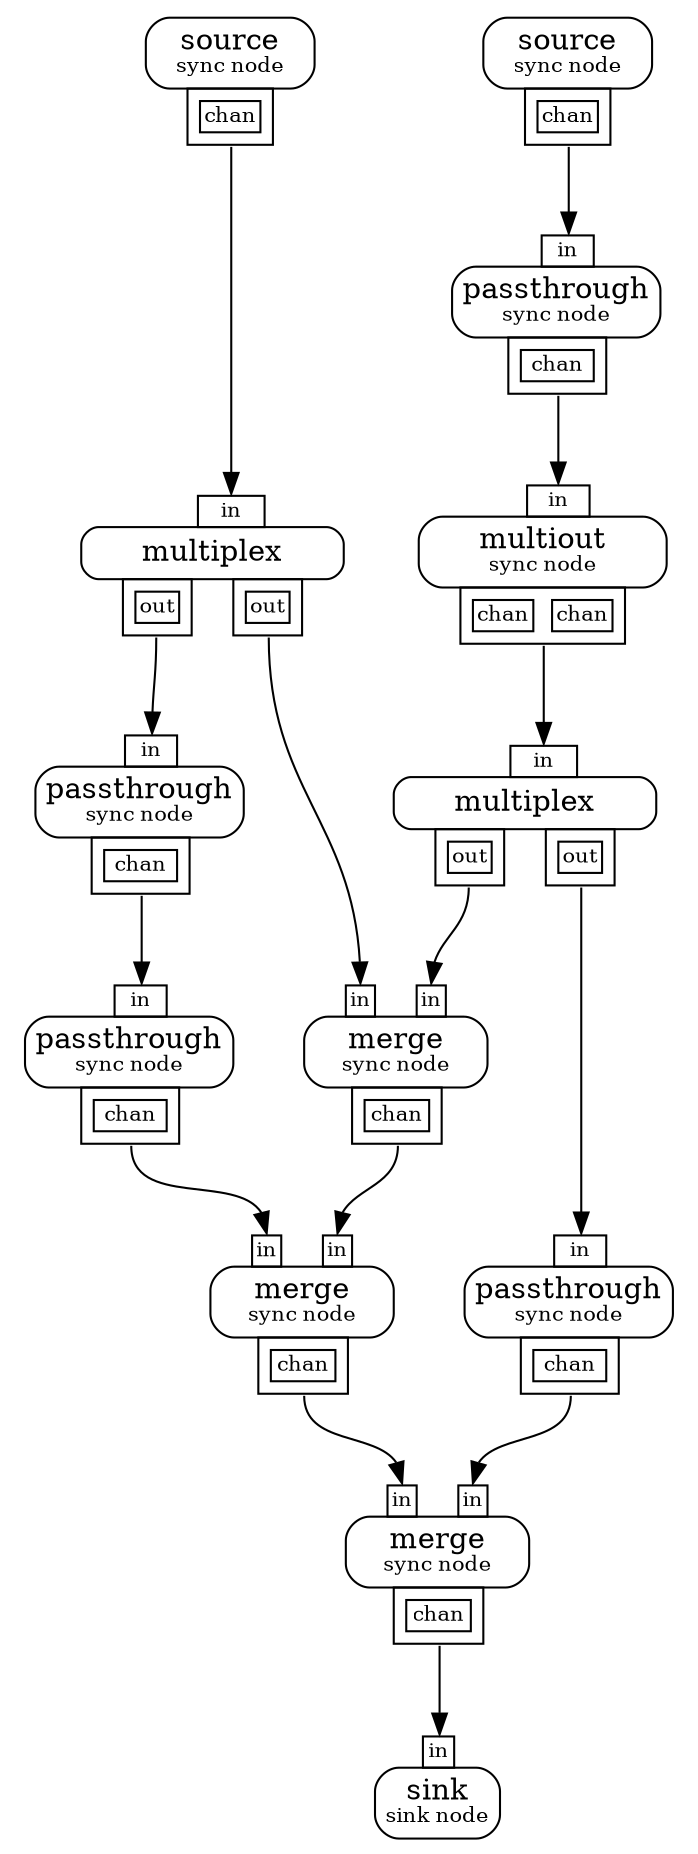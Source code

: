 digraph G{
	rankdir=TB
	node35363152 [shape=plaintext label=<
<TABLE BORDER="0" CELLBORDER="0" CELLSPACING="0" CELLPADDING="0"><TR><TD COLSPAN="1" BORDER="1" STYLE="ROUNDED" CELLPADDING="4">source<BR/><FONT POINT-SIZE="10">sync node</FONT></TD></TR><TR><TD COLSPAN="1" BORDER="0"><TABLE BORDER="0" CELLBORDER="0" CELLSPACING="0" CELLPADDING="0"><TR><TD WIDTH="20"></TD><TD BORDER="1" CELLPADDING="3" PORT="out35296224"><TABLE BORDER="0" CELLSPACING="2"><TR CELLPADDING="1"><TD BORDER="1" CELLPADDING="1"><FONT POINT-SIZE="10">chan</FONT></TD></TR></TABLE></TD><TD WIDTH="20"></TD></TR></TABLE></TD></TR></TABLE>
>];
	node35315408 [shape=plaintext label=<
<TABLE BORDER="0" CELLBORDER="0" CELLSPACING="0" CELLPADDING="0"><TR><TD WIDTH="20"></TD><TD BORDER="1" CELLPADDING="1" PORT="in35319312"><FONT POINT-SIZE="10">in</FONT></TD><TD WIDTH="20"></TD></TR><TR><TD COLSPAN="3" BORDER="1" STYLE="ROUNDED" CELLPADDING="4">multiplex</TD></TR><TR><TD COLSPAN="3" BORDER="0"><TABLE BORDER="0" CELLBORDER="0" CELLSPACING="0" CELLPADDING="0"><TR><TD WIDTH="20"></TD><TD BORDER="1" CELLPADDING="3" PORT="out35360224"><TABLE BORDER="0" CELLSPACING="2"><TR CELLPADDING="1"><TD BORDER="1" CELLPADDING="1"><FONT POINT-SIZE="10">out</FONT></TD></TR></TABLE></TD><TD WIDTH="20"></TD><TD BORDER="1" CELLPADDING="3" PORT="out35353248"><TABLE BORDER="0" CELLSPACING="2"><TR CELLPADDING="1"><TD BORDER="1" CELLPADDING="1"><FONT POINT-SIZE="10">out</FONT></TD></TR></TABLE></TD><TD WIDTH="20"></TD></TR></TABLE></TD></TR></TABLE>
>];
	node35322352 [shape=plaintext label=<
<TABLE BORDER="0" CELLBORDER="0" CELLSPACING="0" CELLPADDING="0"><TR><TD COLSPAN="1" BORDER="1" STYLE="ROUNDED" CELLPADDING="4">source<BR/><FONT POINT-SIZE="10">sync node</FONT></TD></TR><TR><TD COLSPAN="1" BORDER="0"><TABLE BORDER="0" CELLBORDER="0" CELLSPACING="0" CELLPADDING="0"><TR><TD WIDTH="20"></TD><TD BORDER="1" CELLPADDING="3" PORT="out35295328"><TABLE BORDER="0" CELLSPACING="2"><TR CELLPADDING="1"><TD BORDER="1" CELLPADDING="1"><FONT POINT-SIZE="10">chan</FONT></TD></TR></TABLE></TD><TD WIDTH="20"></TD></TR></TABLE></TD></TR></TABLE>
>];
	node35360896 [shape=plaintext label=<
<TABLE BORDER="0" CELLBORDER="0" CELLSPACING="0" CELLPADDING="0"><TR><TD WIDTH="20"></TD><TD BORDER="1" CELLPADDING="1" PORT="in35320736"><FONT POINT-SIZE="10">in</FONT></TD><TD WIDTH="20"></TD></TR><TR><TD COLSPAN="3" BORDER="1" STYLE="ROUNDED" CELLPADDING="4">passthrough<BR/><FONT POINT-SIZE="10">sync node</FONT></TD></TR><TR><TD COLSPAN="3" BORDER="0"><TABLE BORDER="0" CELLBORDER="0" CELLSPACING="0" CELLPADDING="0"><TR><TD WIDTH="20"></TD><TD BORDER="1" CELLPADDING="3" PORT="out35349888"><TABLE BORDER="0" CELLSPACING="2"><TR CELLPADDING="1"><TD BORDER="1" CELLPADDING="1"><FONT POINT-SIZE="10">chan</FONT></TD></TR></TABLE></TD><TD WIDTH="20"></TD></TR></TABLE></TD></TR></TABLE>
>];
	node35318336 [shape=plaintext label=<
<TABLE BORDER="0" CELLBORDER="0" CELLSPACING="0" CELLPADDING="0"><TR><TD WIDTH="20"></TD><TD BORDER="1" CELLPADDING="1" PORT="in35361728"><FONT POINT-SIZE="10">in</FONT></TD><TD WIDTH="20"></TD></TR><TR><TD COLSPAN="3" BORDER="1" STYLE="ROUNDED" CELLPADDING="4">passthrough<BR/><FONT POINT-SIZE="10">sync node</FONT></TD></TR><TR><TD COLSPAN="3" BORDER="0"><TABLE BORDER="0" CELLBORDER="0" CELLSPACING="0" CELLPADDING="0"><TR><TD WIDTH="20"></TD><TD BORDER="1" CELLPADDING="3" PORT="out35301584"><TABLE BORDER="0" CELLSPACING="2"><TR CELLPADDING="1"><TD BORDER="1" CELLPADDING="1"><FONT POINT-SIZE="10">chan</FONT></TD></TR></TABLE></TD><TD WIDTH="20"></TD></TR></TABLE></TD></TR></TABLE>
>];
	node35317584 [shape=plaintext label=<
<TABLE BORDER="0" CELLBORDER="0" CELLSPACING="0" CELLPADDING="0"><TR><TD WIDTH="20"></TD><TD BORDER="1" CELLPADDING="1" PORT="in35362400"><FONT POINT-SIZE="10">in</FONT></TD><TD WIDTH="20"></TD></TR><TR><TD COLSPAN="3" BORDER="1" STYLE="ROUNDED" CELLPADDING="4">passthrough<BR/><FONT POINT-SIZE="10">sync node</FONT></TD></TR><TR><TD COLSPAN="3" BORDER="0"><TABLE BORDER="0" CELLBORDER="0" CELLSPACING="0" CELLPADDING="0"><TR><TD WIDTH="20"></TD><TD BORDER="1" CELLPADDING="3" PORT="out35363952"><TABLE BORDER="0" CELLSPACING="2"><TR CELLPADDING="1"><TD BORDER="1" CELLPADDING="1"><FONT POINT-SIZE="10">chan</FONT></TD></TR></TABLE></TD><TD WIDTH="20"></TD></TR></TABLE></TD></TR></TABLE>
>];
	node35364656 [shape=plaintext label=<
<TABLE BORDER="0" CELLBORDER="0" CELLSPACING="0" CELLPADDING="0"><TR><TD WIDTH="20"></TD><TD BORDER="1" CELLPADDING="1" PORT="in35303200"><FONT POINT-SIZE="10">in</FONT></TD><TD WIDTH="20"></TD></TR><TR><TD COLSPAN="3" BORDER="1" STYLE="ROUNDED" CELLPADDING="4">passthrough<BR/><FONT POINT-SIZE="10">sync node</FONT></TD></TR><TR><TD COLSPAN="3" BORDER="0"><TABLE BORDER="0" CELLBORDER="0" CELLSPACING="0" CELLPADDING="0"><TR><TD WIDTH="20"></TD><TD BORDER="1" CELLPADDING="3" PORT="out35323152"><TABLE BORDER="0" CELLSPACING="2"><TR CELLPADDING="1"><TD BORDER="1" CELLPADDING="1"><FONT POINT-SIZE="10">chan</FONT></TD></TR></TABLE></TD><TD WIDTH="20"></TD></TR></TABLE></TD></TR></TABLE>
>];
	node35299440 [shape=plaintext label=<
<TABLE BORDER="0" CELLBORDER="0" CELLSPACING="0" CELLPADDING="0"><TR><TD WIDTH="20"></TD><TD BORDER="1" CELLPADDING="1" PORT="in35316832"><FONT POINT-SIZE="10">in</FONT></TD><TD WIDTH="20"></TD><TD BORDER="1" CELLPADDING="1" PORT="in35302448"><FONT POINT-SIZE="10">in</FONT></TD><TD WIDTH="20"></TD></TR><TR><TD COLSPAN="5" BORDER="1" STYLE="ROUNDED" CELLPADDING="4">merge<BR/><FONT POINT-SIZE="10">sync node</FONT></TD></TR><TR><TD COLSPAN="5" BORDER="0"><TABLE BORDER="0" CELLBORDER="0" CELLSPACING="0" CELLPADDING="0"><TR><TD WIDTH="20"></TD><TD BORDER="1" CELLPADDING="3" PORT="out35357440"><TABLE BORDER="0" CELLSPACING="2"><TR CELLPADDING="1"><TD BORDER="1" CELLPADDING="1"><FONT POINT-SIZE="10">chan</FONT></TD></TR></TABLE></TD><TD WIDTH="20"></TD></TR></TABLE></TD></TR></TABLE>
>];
	node35323856 [shape=plaintext label=<
<TABLE BORDER="0" CELLBORDER="0" CELLSPACING="0" CELLPADDING="0"><TR><TD WIDTH="20"></TD><TD BORDER="1" CELLPADDING="1" PORT="in35325280"><FONT POINT-SIZE="10">in</FONT></TD><TD WIDTH="20"></TD><TD BORDER="1" CELLPADDING="1" PORT="in35325376"><FONT POINT-SIZE="10">in</FONT></TD><TD WIDTH="20"></TD></TR><TR><TD COLSPAN="5" BORDER="1" STYLE="ROUNDED" CELLPADDING="4">merge<BR/><FONT POINT-SIZE="10">sync node</FONT></TD></TR><TR><TD COLSPAN="5" BORDER="0"><TABLE BORDER="0" CELLBORDER="0" CELLSPACING="0" CELLPADDING="0"><TR><TD WIDTH="20"></TD><TD BORDER="1" CELLPADDING="3" PORT="out35298720"><TABLE BORDER="0" CELLSPACING="2"><TR CELLPADDING="1"><TD BORDER="1" CELLPADDING="1"><FONT POINT-SIZE="10">chan</FONT></TD></TR></TABLE></TD><TD WIDTH="20"></TD></TR></TABLE></TD></TR></TABLE>
>];
	node35325536 [shape=plaintext label=<
<TABLE BORDER="0" CELLBORDER="0" CELLSPACING="0" CELLPADDING="0"><TR><TD WIDTH="20"></TD><TD BORDER="1" CELLPADDING="1" PORT="in35325808"><FONT POINT-SIZE="10">in</FONT></TD><TD WIDTH="20"></TD><TD BORDER="1" CELLPADDING="1" PORT="in35311296"><FONT POINT-SIZE="10">in</FONT></TD><TD WIDTH="20"></TD></TR><TR><TD COLSPAN="5" BORDER="1" STYLE="ROUNDED" CELLPADDING="4">merge<BR/><FONT POINT-SIZE="10">sync node</FONT></TD></TR><TR><TD COLSPAN="5" BORDER="0"><TABLE BORDER="0" CELLBORDER="0" CELLSPACING="0" CELLPADDING="0"><TR><TD WIDTH="20"></TD><TD BORDER="1" CELLPADDING="3" PORT="out35325712"><TABLE BORDER="0" CELLSPACING="2"><TR CELLPADDING="1"><TD BORDER="1" CELLPADDING="1"><FONT POINT-SIZE="10">chan</FONT></TD></TR></TABLE></TD><TD WIDTH="20"></TD></TR></TABLE></TD></TR></TABLE>
>];
	node35311504 [shape=plaintext label=<
<TABLE BORDER="0" CELLBORDER="0" CELLSPACING="0" CELLPADDING="0"><TR><TD WIDTH="20"></TD><TD BORDER="1" CELLPADDING="1" PORT="in35311824"><FONT POINT-SIZE="10">in</FONT></TD><TD WIDTH="20"></TD></TR><TR><TD COLSPAN="3" BORDER="1" STYLE="ROUNDED" CELLPADDING="4">multiout<BR/><FONT POINT-SIZE="10">sync node</FONT></TD></TR><TR><TD COLSPAN="3" BORDER="0"><TABLE BORDER="0" CELLBORDER="0" CELLSPACING="0" CELLPADDING="0"><TR><TD WIDTH="20"></TD><TD BORDER="1" CELLPADDING="3" PORT="out35311728"><TABLE BORDER="0" CELLSPACING="2"><TR CELLPADDING="1"><TD BORDER="1" CELLPADDING="1"><FONT POINT-SIZE="10">chan</FONT></TD><TD WIDTH="5"></TD><TD BORDER="1" CELLPADDING="1"><FONT POINT-SIZE="10">chan</FONT></TD></TR></TABLE></TD><TD WIDTH="20"></TD></TR></TABLE></TD></TR></TABLE>
>];
	node35368176 [shape=plaintext label=<
<TABLE BORDER="0" CELLBORDER="0" CELLSPACING="0" CELLPADDING="0"><TR><TD WIDTH="20"></TD><TD BORDER="1" CELLPADDING="1" PORT="in35361648"><FONT POINT-SIZE="10">in</FONT></TD><TD WIDTH="20"></TD></TR><TR><TD COLSPAN="3" BORDER="1" STYLE="ROUNDED" CELLPADDING="4">multiplex</TD></TR><TR><TD COLSPAN="3" BORDER="0"><TABLE BORDER="0" CELLBORDER="0" CELLSPACING="0" CELLPADDING="0"><TR><TD WIDTH="20"></TD><TD BORDER="1" CELLPADDING="3" PORT="out35369008"><TABLE BORDER="0" CELLSPACING="2"><TR CELLPADDING="1"><TD BORDER="1" CELLPADDING="1"><FONT POINT-SIZE="10">out</FONT></TD></TR></TABLE></TD><TD WIDTH="20"></TD><TD BORDER="1" CELLPADDING="3" PORT="out35369072"><TABLE BORDER="0" CELLSPACING="2"><TR CELLPADDING="1"><TD BORDER="1" CELLPADDING="1"><FONT POINT-SIZE="10">out</FONT></TD></TR></TABLE></TD><TD WIDTH="20"></TD></TR></TABLE></TD></TR></TABLE>
>];
	node35365936 [shape=plaintext label=<
<TABLE BORDER="0" CELLBORDER="0" CELLSPACING="0" CELLPADDING="0"><TR><TD WIDTH="20"></TD><TD BORDER="1" CELLPADDING="1" PORT="in35366192"><FONT POINT-SIZE="10">in</FONT></TD><TD WIDTH="20"></TD></TR><TR><TD COLSPAN="3" BORDER="1" STYLE="ROUNDED" CELLPADDING="4">sink<BR/><FONT POINT-SIZE="10">sink node</FONT></TD></TR></TABLE>
>];
	node35363152:out35296224 -> node35315408:in35319312;
	node35315408:out35360224 -> node35360896:in35320736;
	node35360896:out35349888 -> node35318336:in35361728;
	node35322352:out35295328 -> node35317584:in35362400;
	node35368176:out35369072 -> node35364656:in35303200;
	node35318336:out35301584 -> node35299440:in35316832;
	node35325536:out35325712 -> node35299440:in35302448;
	node35299440:out35357440 -> node35323856:in35325280;
	node35364656:out35323152 -> node35323856:in35325376;
	node35315408:out35353248 -> node35325536:in35325808;
	node35368176:out35369008 -> node35325536:in35311296;
	node35317584:out35363952 -> node35311504:in35311824;
	node35311504:out35311728 -> node35368176:in35361648;
	node35323856:out35298720 -> node35365936:in35366192;
	{rank=source; node35363152 node35322352}
	{rank=sink; node35365936}
}